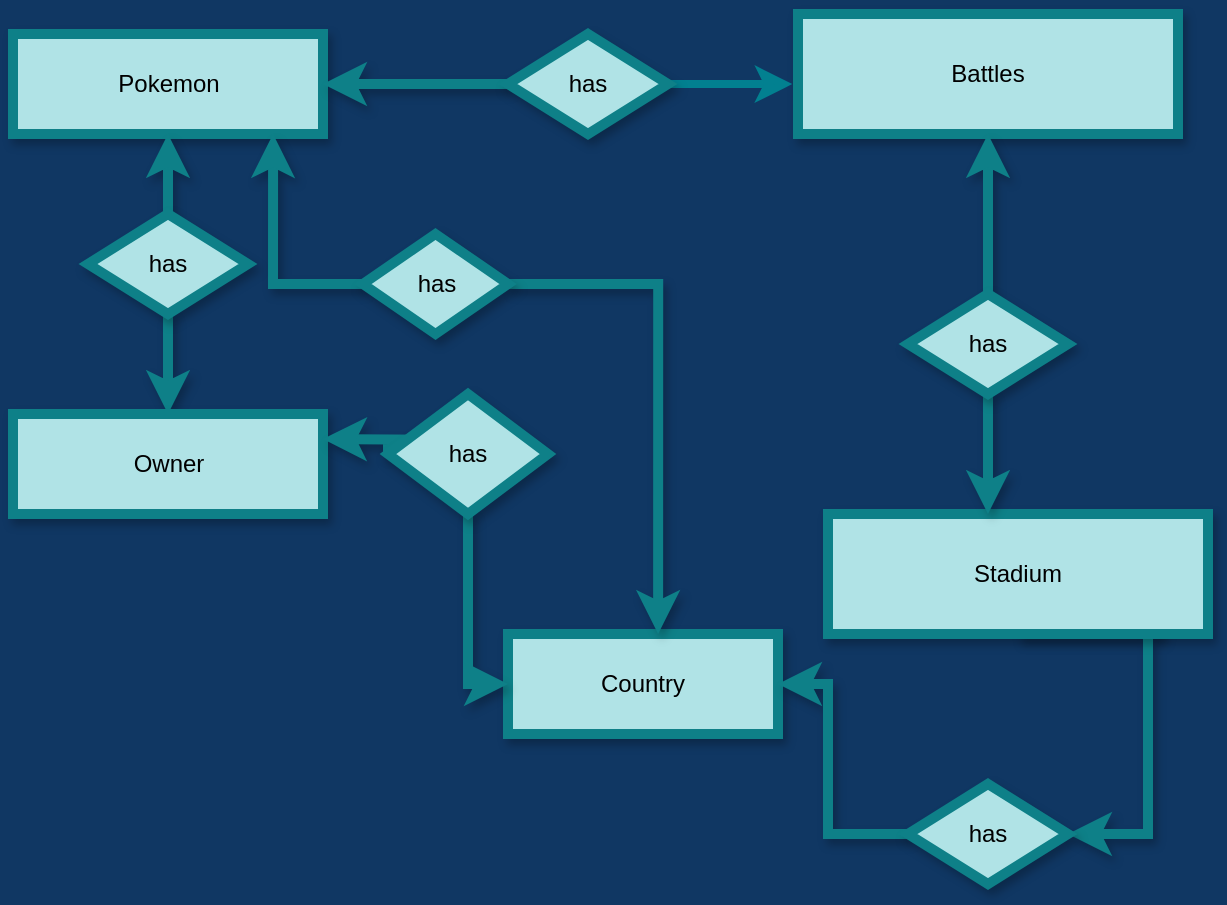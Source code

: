 <mxfile version="20.3.0" type="device"><diagram id="f1iZTByvLPYJtc8sYdZL" name="Page-1"><mxGraphModel dx="931" dy="534" grid="0" gridSize="10" guides="1" tooltips="1" connect="1" arrows="1" fold="1" page="0" pageScale="1" pageWidth="850" pageHeight="1100" background="#103763" math="0" shadow="0"><root><mxCell id="0"/><mxCell id="1" parent="0"/><mxCell id="e7C-Sd7gdL5au23LNSQQ-1" value="Pokemon" style="rounded=0;whiteSpace=wrap;html=1;fillColor=#b0e3e6;strokeColor=#0e8088;shadow=1;sketch=0;strokeWidth=5;" vertex="1" parent="1"><mxGeometry x="192.5" y="150" width="155" height="50" as="geometry"/></mxCell><mxCell id="e7C-Sd7gdL5au23LNSQQ-5" style="edgeStyle=orthogonalEdgeStyle;rounded=0;orthogonalLoop=1;jettySize=auto;html=1;exitX=0.5;exitY=1;exitDx=0;exitDy=0;entryX=0.5;entryY=0;entryDx=0;entryDy=0;labelBackgroundColor=#114B5F;strokeColor=#0e8088;fontColor=#E4FDE1;fillColor=#b0e3e6;shadow=1;sketch=0;strokeWidth=5;" edge="1" parent="1" source="e7C-Sd7gdL5au23LNSQQ-2" target="e7C-Sd7gdL5au23LNSQQ-3"><mxGeometry relative="1" as="geometry"><mxPoint x="320" y="360" as="targetPoint"/></mxGeometry></mxCell><mxCell id="e7C-Sd7gdL5au23LNSQQ-38" style="edgeStyle=orthogonalEdgeStyle;rounded=0;orthogonalLoop=1;jettySize=auto;html=1;exitX=0.5;exitY=0;exitDx=0;exitDy=0;entryX=0.5;entryY=1;entryDx=0;entryDy=0;strokeColor=#0e8088;fontColor=#E4FDE1;fillColor=#b0e3e6;shadow=1;sketch=0;strokeWidth=5;labelBackgroundColor=#114B5F;" edge="1" parent="1" source="e7C-Sd7gdL5au23LNSQQ-2" target="e7C-Sd7gdL5au23LNSQQ-1"><mxGeometry relative="1" as="geometry"/></mxCell><mxCell id="e7C-Sd7gdL5au23LNSQQ-2" value="has" style="rhombus;whiteSpace=wrap;html=1;fillColor=#b0e3e6;strokeColor=#0e8088;shadow=1;sketch=0;strokeWidth=5;" vertex="1" parent="1"><mxGeometry x="230" y="240" width="80" height="50" as="geometry"/></mxCell><mxCell id="e7C-Sd7gdL5au23LNSQQ-3" value="Owner" style="rounded=0;whiteSpace=wrap;html=1;fillColor=#b0e3e6;strokeColor=#0e8088;shadow=1;sketch=0;strokeWidth=5;" vertex="1" parent="1"><mxGeometry x="192.5" y="340" width="155" height="50" as="geometry"/></mxCell><mxCell id="e7C-Sd7gdL5au23LNSQQ-6" value="Battles" style="rounded=0;whiteSpace=wrap;html=1;fillColor=#b0e3e6;strokeColor=#0e8088;shadow=1;sketch=0;strokeWidth=5;" vertex="1" parent="1"><mxGeometry x="585" y="140" width="190" height="60" as="geometry"/></mxCell><mxCell id="e7C-Sd7gdL5au23LNSQQ-11" style="edgeStyle=orthogonalEdgeStyle;rounded=0;orthogonalLoop=1;jettySize=auto;html=1;exitX=0;exitY=0.5;exitDx=0;exitDy=0;labelBackgroundColor=#114B5F;strokeColor=#0e8088;fontColor=#E4FDE1;fillColor=#b0e3e6;shadow=1;sketch=0;strokeWidth=5;" edge="1" parent="1" source="e7C-Sd7gdL5au23LNSQQ-7" target="e7C-Sd7gdL5au23LNSQQ-1"><mxGeometry relative="1" as="geometry"><mxPoint x="420" y="160" as="targetPoint"/></mxGeometry></mxCell><mxCell id="e7C-Sd7gdL5au23LNSQQ-39" style="edgeStyle=orthogonalEdgeStyle;rounded=0;orthogonalLoop=1;jettySize=auto;html=1;exitX=1;exitY=0.5;exitDx=0;exitDy=0;strokeColor=#028090;fontColor=#E4FDE1;fillColor=#F45B69;strokeWidth=4;" edge="1" parent="1" source="e7C-Sd7gdL5au23LNSQQ-7"><mxGeometry relative="1" as="geometry"><mxPoint x="582.111" y="175.056" as="targetPoint"/></mxGeometry></mxCell><mxCell id="e7C-Sd7gdL5au23LNSQQ-7" value="has" style="rhombus;whiteSpace=wrap;html=1;fillColor=#b0e3e6;strokeColor=#0e8088;shadow=1;sketch=0;strokeWidth=5;" vertex="1" parent="1"><mxGeometry x="440" y="150" width="80" height="50" as="geometry"/></mxCell><mxCell id="e7C-Sd7gdL5au23LNSQQ-33" style="edgeStyle=orthogonalEdgeStyle;rounded=0;orthogonalLoop=1;jettySize=auto;html=1;exitX=0.5;exitY=1;exitDx=0;exitDy=0;entryX=1;entryY=0.5;entryDx=0;entryDy=0;labelBackgroundColor=#114B5F;strokeColor=#0e8088;fontColor=#E4FDE1;fillColor=#b0e3e6;shadow=1;sketch=0;strokeWidth=5;" edge="1" parent="1" source="e7C-Sd7gdL5au23LNSQQ-8" target="e7C-Sd7gdL5au23LNSQQ-31"><mxGeometry relative="1" as="geometry"><Array as="points"><mxPoint x="765" y="430"/><mxPoint x="760" y="430"/><mxPoint x="760" y="550"/></Array></mxGeometry></mxCell><mxCell id="e7C-Sd7gdL5au23LNSQQ-8" value="Stadium" style="rounded=0;whiteSpace=wrap;html=1;fillColor=#b0e3e6;strokeColor=#0e8088;shadow=1;sketch=0;strokeWidth=5;" vertex="1" parent="1"><mxGeometry x="600" y="390" width="190" height="60" as="geometry"/></mxCell><mxCell id="e7C-Sd7gdL5au23LNSQQ-24" style="edgeStyle=orthogonalEdgeStyle;rounded=0;orthogonalLoop=1;jettySize=auto;html=1;exitX=0.5;exitY=0;exitDx=0;exitDy=0;entryX=0.5;entryY=1;entryDx=0;entryDy=0;labelBackgroundColor=#114B5F;strokeColor=#0e8088;fontColor=#E4FDE1;fillColor=#b0e3e6;shadow=1;sketch=0;strokeWidth=5;" edge="1" parent="1" source="e7C-Sd7gdL5au23LNSQQ-9" target="e7C-Sd7gdL5au23LNSQQ-6"><mxGeometry relative="1" as="geometry"/></mxCell><mxCell id="e7C-Sd7gdL5au23LNSQQ-36" style="edgeStyle=orthogonalEdgeStyle;rounded=0;orthogonalLoop=1;jettySize=auto;html=1;exitX=0.5;exitY=1;exitDx=0;exitDy=0;entryX=0.421;entryY=0;entryDx=0;entryDy=0;entryPerimeter=0;labelBackgroundColor=#114B5F;strokeColor=#0e8088;fontColor=#E4FDE1;fillColor=#b0e3e6;shadow=1;sketch=0;strokeWidth=5;" edge="1" parent="1" source="e7C-Sd7gdL5au23LNSQQ-9" target="e7C-Sd7gdL5au23LNSQQ-8"><mxGeometry relative="1" as="geometry"/></mxCell><mxCell id="e7C-Sd7gdL5au23LNSQQ-9" value="has" style="rhombus;whiteSpace=wrap;html=1;fillColor=#b0e3e6;strokeColor=#0e8088;shadow=1;sketch=0;strokeWidth=5;" vertex="1" parent="1"><mxGeometry x="640" y="280" width="80" height="50" as="geometry"/></mxCell><mxCell id="e7C-Sd7gdL5au23LNSQQ-10" value="Country" style="rounded=0;whiteSpace=wrap;html=1;fillColor=#b0e3e6;strokeColor=#0e8088;shadow=1;sketch=0;strokeWidth=5;" vertex="1" parent="1"><mxGeometry x="440" y="450" width="135" height="50" as="geometry"/></mxCell><mxCell id="e7C-Sd7gdL5au23LNSQQ-19" style="edgeStyle=orthogonalEdgeStyle;rounded=0;orthogonalLoop=1;jettySize=auto;html=1;exitX=0;exitY=0.5;exitDx=0;exitDy=0;entryX=0.839;entryY=1;entryDx=0;entryDy=0;entryPerimeter=0;labelBackgroundColor=#114B5F;strokeColor=#0e8088;fontColor=#E4FDE1;fillColor=#b0e3e6;shadow=1;sketch=0;strokeWidth=5;" edge="1" parent="1" source="e7C-Sd7gdL5au23LNSQQ-16" target="e7C-Sd7gdL5au23LNSQQ-1"><mxGeometry relative="1" as="geometry"/></mxCell><mxCell id="e7C-Sd7gdL5au23LNSQQ-20" style="edgeStyle=orthogonalEdgeStyle;rounded=0;orthogonalLoop=1;jettySize=auto;html=1;exitX=1;exitY=0.5;exitDx=0;exitDy=0;entryX=0.556;entryY=0;entryDx=0;entryDy=0;entryPerimeter=0;labelBackgroundColor=#114B5F;strokeColor=#0e8088;fontColor=#E4FDE1;fillColor=#b0e3e6;shadow=1;sketch=0;strokeWidth=5;" edge="1" parent="1" source="e7C-Sd7gdL5au23LNSQQ-16" target="e7C-Sd7gdL5au23LNSQQ-10"><mxGeometry relative="1" as="geometry"/></mxCell><mxCell id="e7C-Sd7gdL5au23LNSQQ-16" value="has" style="rhombus;whiteSpace=wrap;html=1;fillColor=#b0e3e6;strokeColor=#0e8088;shadow=1;sketch=0;strokeWidth=5;" vertex="1" parent="1"><mxGeometry x="367.5" y="250" width="72.5" height="50" as="geometry"/></mxCell><mxCell id="e7C-Sd7gdL5au23LNSQQ-27" style="edgeStyle=orthogonalEdgeStyle;rounded=0;orthogonalLoop=1;jettySize=auto;html=1;exitX=0;exitY=0.5;exitDx=0;exitDy=0;entryX=1;entryY=0.25;entryDx=0;entryDy=0;labelBackgroundColor=#114B5F;strokeColor=#0e8088;fontColor=#E4FDE1;fillColor=#b0e3e6;shadow=1;sketch=0;strokeWidth=5;" edge="1" parent="1" source="e7C-Sd7gdL5au23LNSQQ-21" target="e7C-Sd7gdL5au23LNSQQ-3"><mxGeometry relative="1" as="geometry"><Array as="points"><mxPoint x="425" y="353"/><mxPoint x="398" y="353"/></Array></mxGeometry></mxCell><mxCell id="e7C-Sd7gdL5au23LNSQQ-30" style="edgeStyle=orthogonalEdgeStyle;rounded=0;orthogonalLoop=1;jettySize=auto;html=1;exitX=0.5;exitY=1;exitDx=0;exitDy=0;entryX=0;entryY=0.5;entryDx=0;entryDy=0;labelBackgroundColor=#114B5F;strokeColor=#0e8088;fontColor=#E4FDE1;fillColor=#b0e3e6;shadow=1;sketch=0;strokeWidth=5;" edge="1" parent="1" source="e7C-Sd7gdL5au23LNSQQ-21" target="e7C-Sd7gdL5au23LNSQQ-10"><mxGeometry relative="1" as="geometry"/></mxCell><mxCell id="e7C-Sd7gdL5au23LNSQQ-21" value="has" style="rhombus;whiteSpace=wrap;html=1;fillColor=#b0e3e6;strokeColor=#0e8088;shadow=1;sketch=0;strokeWidth=5;" vertex="1" parent="1"><mxGeometry x="380" y="330" width="80" height="60" as="geometry"/></mxCell><mxCell id="e7C-Sd7gdL5au23LNSQQ-34" style="edgeStyle=orthogonalEdgeStyle;rounded=0;orthogonalLoop=1;jettySize=auto;html=1;exitX=0;exitY=0.5;exitDx=0;exitDy=0;entryX=1;entryY=0.5;entryDx=0;entryDy=0;labelBackgroundColor=#114B5F;strokeColor=#0e8088;fontColor=#E4FDE1;fillColor=#b0e3e6;shadow=1;sketch=0;strokeWidth=5;" edge="1" parent="1" source="e7C-Sd7gdL5au23LNSQQ-31" target="e7C-Sd7gdL5au23LNSQQ-10"><mxGeometry relative="1" as="geometry"><Array as="points"><mxPoint x="600" y="550"/><mxPoint x="600" y="475"/></Array></mxGeometry></mxCell><mxCell id="e7C-Sd7gdL5au23LNSQQ-31" value="has" style="rhombus;whiteSpace=wrap;html=1;fillColor=#b0e3e6;strokeColor=#0e8088;shadow=1;sketch=0;strokeWidth=5;" vertex="1" parent="1"><mxGeometry x="640" y="525" width="80" height="50" as="geometry"/></mxCell></root></mxGraphModel></diagram></mxfile>